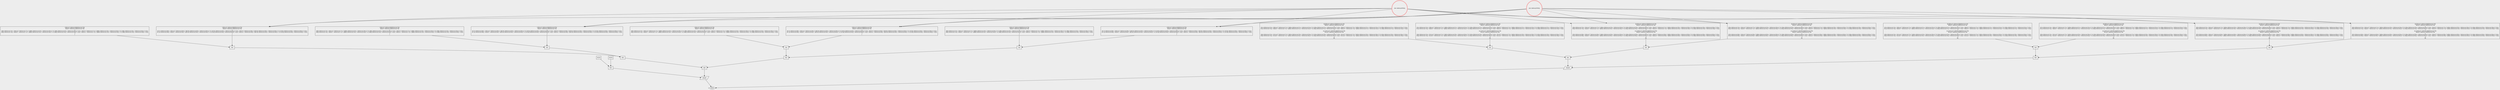 digraph constraint_flow_graph {
  graph [
    charset = "UTF-8",
    bgcolor = "#EDEDED",
    rankdir = TB,
    nodesep = 1.1,
    ranksep = 1.05
  ];

  node [
    shape = record,
    fontname = "Migu 1M",
    fontsize = 12,
  ];

  node1 [shape = diamond, label = "{And}"];
  node2 [shape = parallelogram, label = "{Equal}"];
  node3 [label = "{Add}"];
  node4 [label = "{Mul}"];
  node5 [label = "{Sub}"];
  node6 [label = "{(    $(4)cosT: Address(18)(Reference(118))\n
    $(4)sinT: Address(17)(Reference(118))\n
    \{\n
        $(9)x: Reference(116).x + $(4)cosT * Reference(117).x * (\{$(8)x: (Reference(135).x + Reference(136).x) * 0.5, $(8)y: (Reference(135).y + Reference(136).y) * 0.5\}).x - $(4)sinT * Reference(117).y * (\{$(8)x: (Reference(135).x + Reference(136).x) * 0.5, $(8)y: (Reference(135).y + Reference(136).y) * 0.5\}).y\n
        $(9)y: Reference(116).y + $(4)sinT * Reference(117).x * (\{$(8)x: (Reference(135).x + Reference(136).x) * 0.5, $(8)y: (Reference(135).y + Reference(136).y) * 0.5\}).x + $(4)cosT * Reference(117).y * (\{$(8)x: (Reference(135).x + Reference(136).x) * 0.5, $(8)y: (Reference(135).y + Reference(136).y) * 0.5\}).y\n
    \}\n
)}"];
  node7 [label = "{(    $(5)cosT: Address(18)(Reference(170))\n
    $(5)sinT: Address(17)(Reference(170))\n
    \{\n
        $(11)x: Reference(168).x + $(5)cosT * Reference(169).x * (\{$(10)x: (Reference(183).x + Reference(184).x) * 0.5, $(10)y: (Reference(183).y + Reference(184).y) * 0.5\}).x - $(5)sinT * Reference(169).y * (\{$(10)x: (Reference(183).x + Reference(184).x) * 0.5, $(10)y: (Reference(183).y + Reference(184).y) * 0.5\}).y\n
        $(11)y: Reference(168).y + $(5)sinT * Reference(169).x * (\{$(10)x: (Reference(183).x + Reference(184).x) * 0.5, $(10)y: (Reference(183).y + Reference(184).y) * 0.5\}).x + $(5)cosT * Reference(169).y * (\{$(10)x: (Reference(183).x + Reference(184).x) * 0.5, $(10)y: (Reference(183).y + Reference(184).y) * 0.5\}).y\n
    \}\n
)}"];
  node8 [label = "{Sub}"];
  node9 [label = "{(    $(4)cosT: Address(18)(Reference(118))\n
    $(4)sinT: Address(17)(Reference(118))\n
    \{\n
        $(9)x: Reference(116).x + $(4)cosT * Reference(117).x * (\{$(8)x: (Reference(135).x + Reference(136).x) * 0.5, $(8)y: (Reference(135).y + Reference(136).y) * 0.5\}).x - $(4)sinT * Reference(117).y * (\{$(8)x: (Reference(135).x + Reference(136).x) * 0.5, $(8)y: (Reference(135).y + Reference(136).y) * 0.5\}).y\n
        $(9)y: Reference(116).y + $(4)sinT * Reference(117).x * (\{$(8)x: (Reference(135).x + Reference(136).x) * 0.5, $(8)y: (Reference(135).y + Reference(136).y) * 0.5\}).x + $(4)cosT * Reference(117).y * (\{$(8)x: (Reference(135).x + Reference(136).x) * 0.5, $(8)y: (Reference(135).y + Reference(136).y) * 0.5\}).y\n
    \}\n
)}"];
  node10 [label = "{(    $(5)cosT: Address(18)(Reference(170))\n
    $(5)sinT: Address(17)(Reference(170))\n
    \{\n
        $(11)x: Reference(168).x + $(5)cosT * Reference(169).x * (\{$(10)x: (Reference(183).x + Reference(184).x) * 0.5, $(10)y: (Reference(183).y + Reference(184).y) * 0.5\}).x - $(5)sinT * Reference(169).y * (\{$(10)x: (Reference(183).x + Reference(184).x) * 0.5, $(10)y: (Reference(183).y + Reference(184).y) * 0.5\}).y\n
        $(11)y: Reference(168).y + $(5)sinT * Reference(169).x * (\{$(10)x: (Reference(183).x + Reference(184).x) * 0.5, $(10)y: (Reference(183).y + Reference(184).y) * 0.5\}).x + $(5)cosT * Reference(169).y * (\{$(10)x: (Reference(183).x + Reference(184).x) * 0.5, $(10)y: (Reference(183).y + Reference(184).y) * 0.5\}).y\n
    \}\n
)}"];
  node11 [label = "{Mul}"];
  node12 [label = "{Sub}"];
  node13 [label = "{(    $(4)cosT: Address(18)(Reference(118))\n
    $(4)sinT: Address(17)(Reference(118))\n
    \{\n
        $(9)x: Reference(116).x + $(4)cosT * Reference(117).x * (\{$(8)x: (Reference(135).x + Reference(136).x) * 0.5, $(8)y: (Reference(135).y + Reference(136).y) * 0.5\}).x - $(4)sinT * Reference(117).y * (\{$(8)x: (Reference(135).x + Reference(136).x) * 0.5, $(8)y: (Reference(135).y + Reference(136).y) * 0.5\}).y\n
        $(9)y: Reference(116).y + $(4)sinT * Reference(117).x * (\{$(8)x: (Reference(135).x + Reference(136).x) * 0.5, $(8)y: (Reference(135).y + Reference(136).y) * 0.5\}).x + $(4)cosT * Reference(117).y * (\{$(8)x: (Reference(135).x + Reference(136).x) * 0.5, $(8)y: (Reference(135).y + Reference(136).y) * 0.5\}).y\n
    \}\n
)}"];
  node14 [label = "{(    $(5)cosT: Address(18)(Reference(170))\n
    $(5)sinT: Address(17)(Reference(170))\n
    \{\n
        $(11)x: Reference(168).x + $(5)cosT * Reference(169).x * (\{$(10)x: (Reference(183).x + Reference(184).x) * 0.5, $(10)y: (Reference(183).y + Reference(184).y) * 0.5\}).x - $(5)sinT * Reference(169).y * (\{$(10)x: (Reference(183).x + Reference(184).x) * 0.5, $(10)y: (Reference(183).y + Reference(184).y) * 0.5\}).y\n
        $(11)y: Reference(168).y + $(5)sinT * Reference(169).x * (\{$(10)x: (Reference(183).x + Reference(184).x) * 0.5, $(10)y: (Reference(183).y + Reference(184).y) * 0.5\}).x + $(5)cosT * Reference(169).y * (\{$(10)x: (Reference(183).x + Reference(184).x) * 0.5, $(10)y: (Reference(183).y + Reference(184).y) * 0.5\}).y\n
    \}\n
)}"];
  node15 [label = "{Sub}"];
  node16 [label = "{(    $(4)cosT: Address(18)(Reference(118))\n
    $(4)sinT: Address(17)(Reference(118))\n
    \{\n
        $(9)x: Reference(116).x + $(4)cosT * Reference(117).x * (\{$(8)x: (Reference(135).x + Reference(136).x) * 0.5, $(8)y: (Reference(135).y + Reference(136).y) * 0.5\}).x - $(4)sinT * Reference(117).y * (\{$(8)x: (Reference(135).x + Reference(136).x) * 0.5, $(8)y: (Reference(135).y + Reference(136).y) * 0.5\}).y\n
        $(9)y: Reference(116).y + $(4)sinT * Reference(117).x * (\{$(8)x: (Reference(135).x + Reference(136).x) * 0.5, $(8)y: (Reference(135).y + Reference(136).y) * 0.5\}).x + $(4)cosT * Reference(117).y * (\{$(8)x: (Reference(135).x + Reference(136).x) * 0.5, $(8)y: (Reference(135).y + Reference(136).y) * 0.5\}).y\n
    \}\n
)}"];
  node17 [label = "{(    $(5)cosT: Address(18)(Reference(170))\n
    $(5)sinT: Address(17)(Reference(170))\n
    \{\n
        $(11)x: Reference(168).x + $(5)cosT * Reference(169).x * (\{$(10)x: (Reference(183).x + Reference(184).x) * 0.5, $(10)y: (Reference(183).y + Reference(184).y) * 0.5\}).x - $(5)sinT * Reference(169).y * (\{$(10)x: (Reference(183).x + Reference(184).x) * 0.5, $(10)y: (Reference(183).y + Reference(184).y) * 0.5\}).y\n
        $(11)y: Reference(168).y + $(5)sinT * Reference(169).x * (\{$(10)x: (Reference(183).x + Reference(184).x) * 0.5, $(10)y: (Reference(183).y + Reference(184).y) * 0.5\}).x + $(5)cosT * Reference(169).y * (\{$(10)x: (Reference(183).x + Reference(184).x) * 0.5, $(10)y: (Reference(183).y + Reference(184).y) * 0.5\}).y\n
    \}\n
)}"];
  node18 [label = "{Mul}"];
  node19 [label = "{Int(10)\n
}"];
  node20 [label = "{Int(10)\n
}"];
  node21 [shape = parallelogram, label = "{Equal}"];
  node22 [label = "{Mul}"];
  node23 [label = "{Sub}"];
  node24 [label = "{[(((    $(0)cosT: Address(18)(Reference(118))\n
    $(0)sinT: Address(17)(Reference(118))\n
    \{\n
        $(1)x: Reference(116).x + $(0)cosT * Reference(117).x * (\{$(0)x: (Reference(131).x + Reference(132).x) * 0.5, $(0)y: (Reference(131).y + Reference(132).y) * 0.5\}).x - $(0)sinT * Reference(117).y * (\{$(0)x: (Reference(131).x + Reference(132).x) * 0.5, $(0)y: (Reference(131).y + Reference(132).y) * 0.5\}).y\n
        $(1)y: Reference(116).y + $(0)sinT * Reference(117).x * (\{$(0)x: (Reference(131).x + Reference(132).x) * 0.5, $(0)y: (Reference(131).y + Reference(132).y) * 0.5\}).x + $(0)cosT * Reference(117).y * (\{$(0)x: (Reference(131).x + Reference(132).x) * 0.5, $(0)y: (Reference(131).y + Reference(132).y) * 0.5\}).y\n
    \}\n
))), (((    $(1)cosT: Address(18)(Reference(118))\n
    $(1)sinT: Address(17)(Reference(118))\n
    \{\n
        $(3)x: Reference(116).x + $(1)cosT * Reference(117).x * (\{$(2)x: (Reference(135).x + Reference(136).x) * 0.5, $(2)y: (Reference(135).y + Reference(136).y) * 0.5\}).x - $(1)sinT * Reference(117).y * (\{$(2)x: (Reference(135).x + Reference(136).x) * 0.5, $(2)y: (Reference(135).y + Reference(136).y) * 0.5\}).y\n
        $(3)y: Reference(116).y + $(1)sinT * Reference(117).x * (\{$(2)x: (Reference(135).x + Reference(136).x) * 0.5, $(2)y: (Reference(135).y + Reference(136).y) * 0.5\}).x + $(1)cosT * Reference(117).y * (\{$(2)x: (Reference(135).x + Reference(136).x) * 0.5, $(2)y: (Reference(135).y + Reference(136).y) * 0.5\}).y\n
    \}\n
)))]}"];
  node25 [label = "{[(((    $(0)cosT: Address(18)(Reference(118))\n
    $(0)sinT: Address(17)(Reference(118))\n
    \{\n
        $(1)x: Reference(116).x + $(0)cosT * Reference(117).x * (\{$(0)x: (Reference(131).x + Reference(132).x) * 0.5, $(0)y: (Reference(131).y + Reference(132).y) * 0.5\}).x - $(0)sinT * Reference(117).y * (\{$(0)x: (Reference(131).x + Reference(132).x) * 0.5, $(0)y: (Reference(131).y + Reference(132).y) * 0.5\}).y\n
        $(1)y: Reference(116).y + $(0)sinT * Reference(117).x * (\{$(0)x: (Reference(131).x + Reference(132).x) * 0.5, $(0)y: (Reference(131).y + Reference(132).y) * 0.5\}).x + $(0)cosT * Reference(117).y * (\{$(0)x: (Reference(131).x + Reference(132).x) * 0.5, $(0)y: (Reference(131).y + Reference(132).y) * 0.5\}).y\n
    \}\n
))), (((    $(1)cosT: Address(18)(Reference(118))\n
    $(1)sinT: Address(17)(Reference(118))\n
    \{\n
        $(3)x: Reference(116).x + $(1)cosT * Reference(117).x * (\{$(2)x: (Reference(135).x + Reference(136).x) * 0.5, $(2)y: (Reference(135).y + Reference(136).y) * 0.5\}).x - $(1)sinT * Reference(117).y * (\{$(2)x: (Reference(135).x + Reference(136).x) * 0.5, $(2)y: (Reference(135).y + Reference(136).y) * 0.5\}).y\n
        $(3)y: Reference(116).y + $(1)sinT * Reference(117).x * (\{$(2)x: (Reference(135).x + Reference(136).x) * 0.5, $(2)y: (Reference(135).y + Reference(136).y) * 0.5\}).x + $(1)cosT * Reference(117).y * (\{$(2)x: (Reference(135).x + Reference(136).x) * 0.5, $(2)y: (Reference(135).y + Reference(136).y) * 0.5\}).y\n
    \}\n
)))]}"];
  node26 [label = "{Sub}"];
  node27 [label = "{[(((    $(2)cosT: Address(18)(Reference(118))\n
    $(2)sinT: Address(17)(Reference(118))\n
    \{\n
        $(5)x: Reference(116).x + $(2)cosT * Reference(117).x * (\{$(4)x: (Reference(135).x + Reference(136).x) * 0.5, $(4)y: (Reference(135).y + Reference(136).y) * 0.5\}).x - $(2)sinT * Reference(117).y * (\{$(4)x: (Reference(135).x + Reference(136).x) * 0.5, $(4)y: (Reference(135).y + Reference(136).y) * 0.5\}).y\n
        $(5)y: Reference(116).y + $(2)sinT * Reference(117).x * (\{$(4)x: (Reference(135).x + Reference(136).x) * 0.5, $(4)y: (Reference(135).y + Reference(136).y) * 0.5\}).x + $(2)cosT * Reference(117).y * (\{$(4)x: (Reference(135).x + Reference(136).x) * 0.5, $(4)y: (Reference(135).y + Reference(136).y) * 0.5\}).y\n
    \}\n
))), (((    $(3)cosT: Address(18)(Reference(170))\n
    $(3)sinT: Address(17)(Reference(170))\n
    \{\n
        $(7)x: Reference(168).x + $(3)cosT * Reference(169).x * (\{$(6)x: (Reference(183).x + Reference(184).x) * 0.5, $(6)y: (Reference(183).y + Reference(184).y) * 0.5\}).x - $(3)sinT * Reference(169).y * (\{$(6)x: (Reference(183).x + Reference(184).x) * 0.5, $(6)y: (Reference(183).y + Reference(184).y) * 0.5\}).y\n
        $(7)y: Reference(168).y + $(3)sinT * Reference(169).x * (\{$(6)x: (Reference(183).x + Reference(184).x) * 0.5, $(6)y: (Reference(183).y + Reference(184).y) * 0.5\}).x + $(3)cosT * Reference(169).y * (\{$(6)x: (Reference(183).x + Reference(184).x) * 0.5, $(6)y: (Reference(183).y + Reference(184).y) * 0.5\}).y\n
    \}\n
)))]}"];
  node28 [label = "{[(((    $(2)cosT: Address(18)(Reference(118))\n
    $(2)sinT: Address(17)(Reference(118))\n
    \{\n
        $(5)x: Reference(116).x + $(2)cosT * Reference(117).x * (\{$(4)x: (Reference(135).x + Reference(136).x) * 0.5, $(4)y: (Reference(135).y + Reference(136).y) * 0.5\}).x - $(2)sinT * Reference(117).y * (\{$(4)x: (Reference(135).x + Reference(136).x) * 0.5, $(4)y: (Reference(135).y + Reference(136).y) * 0.5\}).y\n
        $(5)y: Reference(116).y + $(2)sinT * Reference(117).x * (\{$(4)x: (Reference(135).x + Reference(136).x) * 0.5, $(4)y: (Reference(135).y + Reference(136).y) * 0.5\}).x + $(2)cosT * Reference(117).y * (\{$(4)x: (Reference(135).x + Reference(136).x) * 0.5, $(4)y: (Reference(135).y + Reference(136).y) * 0.5\}).y\n
    \}\n
))), (((    $(3)cosT: Address(18)(Reference(170))\n
    $(3)sinT: Address(17)(Reference(170))\n
    \{\n
        $(7)x: Reference(168).x + $(3)cosT * Reference(169).x * (\{$(6)x: (Reference(183).x + Reference(184).x) * 0.5, $(6)y: (Reference(183).y + Reference(184).y) * 0.5\}).x - $(3)sinT * Reference(169).y * (\{$(6)x: (Reference(183).x + Reference(184).x) * 0.5, $(6)y: (Reference(183).y + Reference(184).y) * 0.5\}).y\n
        $(7)y: Reference(168).y + $(3)sinT * Reference(169).x * (\{$(6)x: (Reference(183).x + Reference(184).x) * 0.5, $(6)y: (Reference(183).y + Reference(184).y) * 0.5\}).x + $(3)cosT * Reference(169).y * (\{$(6)x: (Reference(183).x + Reference(184).x) * 0.5, $(6)y: (Reference(183).y + Reference(184).y) * 0.5\}).y\n
    \}\n
)))]}"];
  node29 [label = "{Mul}"];
  node30 [label = "{Sub}"];
  node31 [label = "{[(((    $(0)cosT: Address(18)(Reference(118))\n
    $(0)sinT: Address(17)(Reference(118))\n
    \{\n
        $(1)x: Reference(116).x + $(0)cosT * Reference(117).x * (\{$(0)x: (Reference(131).x + Reference(132).x) * 0.5, $(0)y: (Reference(131).y + Reference(132).y) * 0.5\}).x - $(0)sinT * Reference(117).y * (\{$(0)x: (Reference(131).x + Reference(132).x) * 0.5, $(0)y: (Reference(131).y + Reference(132).y) * 0.5\}).y\n
        $(1)y: Reference(116).y + $(0)sinT * Reference(117).x * (\{$(0)x: (Reference(131).x + Reference(132).x) * 0.5, $(0)y: (Reference(131).y + Reference(132).y) * 0.5\}).x + $(0)cosT * Reference(117).y * (\{$(0)x: (Reference(131).x + Reference(132).x) * 0.5, $(0)y: (Reference(131).y + Reference(132).y) * 0.5\}).y\n
    \}\n
))), (((    $(1)cosT: Address(18)(Reference(118))\n
    $(1)sinT: Address(17)(Reference(118))\n
    \{\n
        $(3)x: Reference(116).x + $(1)cosT * Reference(117).x * (\{$(2)x: (Reference(135).x + Reference(136).x) * 0.5, $(2)y: (Reference(135).y + Reference(136).y) * 0.5\}).x - $(1)sinT * Reference(117).y * (\{$(2)x: (Reference(135).x + Reference(136).x) * 0.5, $(2)y: (Reference(135).y + Reference(136).y) * 0.5\}).y\n
        $(3)y: Reference(116).y + $(1)sinT * Reference(117).x * (\{$(2)x: (Reference(135).x + Reference(136).x) * 0.5, $(2)y: (Reference(135).y + Reference(136).y) * 0.5\}).x + $(1)cosT * Reference(117).y * (\{$(2)x: (Reference(135).x + Reference(136).x) * 0.5, $(2)y: (Reference(135).y + Reference(136).y) * 0.5\}).y\n
    \}\n
)))]}"];
  node32 [label = "{[(((    $(0)cosT: Address(18)(Reference(118))\n
    $(0)sinT: Address(17)(Reference(118))\n
    \{\n
        $(1)x: Reference(116).x + $(0)cosT * Reference(117).x * (\{$(0)x: (Reference(131).x + Reference(132).x) * 0.5, $(0)y: (Reference(131).y + Reference(132).y) * 0.5\}).x - $(0)sinT * Reference(117).y * (\{$(0)x: (Reference(131).x + Reference(132).x) * 0.5, $(0)y: (Reference(131).y + Reference(132).y) * 0.5\}).y\n
        $(1)y: Reference(116).y + $(0)sinT * Reference(117).x * (\{$(0)x: (Reference(131).x + Reference(132).x) * 0.5, $(0)y: (Reference(131).y + Reference(132).y) * 0.5\}).x + $(0)cosT * Reference(117).y * (\{$(0)x: (Reference(131).x + Reference(132).x) * 0.5, $(0)y: (Reference(131).y + Reference(132).y) * 0.5\}).y\n
    \}\n
))), (((    $(1)cosT: Address(18)(Reference(118))\n
    $(1)sinT: Address(17)(Reference(118))\n
    \{\n
        $(3)x: Reference(116).x + $(1)cosT * Reference(117).x * (\{$(2)x: (Reference(135).x + Reference(136).x) * 0.5, $(2)y: (Reference(135).y + Reference(136).y) * 0.5\}).x - $(1)sinT * Reference(117).y * (\{$(2)x: (Reference(135).x + Reference(136).x) * 0.5, $(2)y: (Reference(135).y + Reference(136).y) * 0.5\}).y\n
        $(3)y: Reference(116).y + $(1)sinT * Reference(117).x * (\{$(2)x: (Reference(135).x + Reference(136).x) * 0.5, $(2)y: (Reference(135).y + Reference(136).y) * 0.5\}).x + $(1)cosT * Reference(117).y * (\{$(2)x: (Reference(135).x + Reference(136).x) * 0.5, $(2)y: (Reference(135).y + Reference(136).y) * 0.5\}).y\n
    \}\n
)))]}"];
  node33 [label = "{Sub}"];
  node34 [label = "{[(((    $(2)cosT: Address(18)(Reference(118))\n
    $(2)sinT: Address(17)(Reference(118))\n
    \{\n
        $(5)x: Reference(116).x + $(2)cosT * Reference(117).x * (\{$(4)x: (Reference(135).x + Reference(136).x) * 0.5, $(4)y: (Reference(135).y + Reference(136).y) * 0.5\}).x - $(2)sinT * Reference(117).y * (\{$(4)x: (Reference(135).x + Reference(136).x) * 0.5, $(4)y: (Reference(135).y + Reference(136).y) * 0.5\}).y\n
        $(5)y: Reference(116).y + $(2)sinT * Reference(117).x * (\{$(4)x: (Reference(135).x + Reference(136).x) * 0.5, $(4)y: (Reference(135).y + Reference(136).y) * 0.5\}).x + $(2)cosT * Reference(117).y * (\{$(4)x: (Reference(135).x + Reference(136).x) * 0.5, $(4)y: (Reference(135).y + Reference(136).y) * 0.5\}).y\n
    \}\n
))), (((    $(3)cosT: Address(18)(Reference(170))\n
    $(3)sinT: Address(17)(Reference(170))\n
    \{\n
        $(7)x: Reference(168).x + $(3)cosT * Reference(169).x * (\{$(6)x: (Reference(183).x + Reference(184).x) * 0.5, $(6)y: (Reference(183).y + Reference(184).y) * 0.5\}).x - $(3)sinT * Reference(169).y * (\{$(6)x: (Reference(183).x + Reference(184).x) * 0.5, $(6)y: (Reference(183).y + Reference(184).y) * 0.5\}).y\n
        $(7)y: Reference(168).y + $(3)sinT * Reference(169).x * (\{$(6)x: (Reference(183).x + Reference(184).x) * 0.5, $(6)y: (Reference(183).y + Reference(184).y) * 0.5\}).x + $(3)cosT * Reference(169).y * (\{$(6)x: (Reference(183).x + Reference(184).x) * 0.5, $(6)y: (Reference(183).y + Reference(184).y) * 0.5\}).y\n
    \}\n
)))]}"];
  node35 [label = "{[(((    $(2)cosT: Address(18)(Reference(118))\n
    $(2)sinT: Address(17)(Reference(118))\n
    \{\n
        $(5)x: Reference(116).x + $(2)cosT * Reference(117).x * (\{$(4)x: (Reference(135).x + Reference(136).x) * 0.5, $(4)y: (Reference(135).y + Reference(136).y) * 0.5\}).x - $(2)sinT * Reference(117).y * (\{$(4)x: (Reference(135).x + Reference(136).x) * 0.5, $(4)y: (Reference(135).y + Reference(136).y) * 0.5\}).y\n
        $(5)y: Reference(116).y + $(2)sinT * Reference(117).x * (\{$(4)x: (Reference(135).x + Reference(136).x) * 0.5, $(4)y: (Reference(135).y + Reference(136).y) * 0.5\}).x + $(2)cosT * Reference(117).y * (\{$(4)x: (Reference(135).x + Reference(136).x) * 0.5, $(4)y: (Reference(135).y + Reference(136).y) * 0.5\}).y\n
    \}\n
))), (((    $(3)cosT: Address(18)(Reference(170))\n
    $(3)sinT: Address(17)(Reference(170))\n
    \{\n
        $(7)x: Reference(168).x + $(3)cosT * Reference(169).x * (\{$(6)x: (Reference(183).x + Reference(184).x) * 0.5, $(6)y: (Reference(183).y + Reference(184).y) * 0.5\}).x - $(3)sinT * Reference(169).y * (\{$(6)x: (Reference(183).x + Reference(184).x) * 0.5, $(6)y: (Reference(183).y + Reference(184).y) * 0.5\}).y\n
        $(7)y: Reference(168).y + $(3)sinT * Reference(169).x * (\{$(6)x: (Reference(183).x + Reference(184).x) * 0.5, $(6)y: (Reference(183).y + Reference(184).y) * 0.5\}).x + $(3)cosT * Reference(169).y * (\{$(6)x: (Reference(183).x + Reference(184).x) * 0.5, $(6)y: (Reference(183).y + Reference(184).y) * 0.5\}).y\n
    \}\n
)))]}"];
  node36 [shape = doublecircle, color = "#FF0000", label = "{Var: Address(67832)}"];
  node37 [shape = doublecircle, color = "#FF0000", label = "{Var: Address(67833)}"];

  node2 -> node1;
  node3 -> node2;
  node4 -> node3;
  node5 -> node4;
  node6 -> node5;
  node7 -> node5;
  node8 -> node4;
  node9 -> node8;
  node10 -> node8;
  node11 -> node3;
  node12 -> node11;
  node13 -> node12;
  node14 -> node12;
  node15 -> node11;
  node16 -> node15;
  node17 -> node15;
  node18 -> node2;
  node19 -> node18;
  node20 -> node18;
  node21 -> node1;
  node22 -> node21;
  node23 -> node22;
  node24 -> node23;
  node25 -> node23;
  node26 -> node22;
  node27 -> node26;
  node28 -> node26;
  node29 -> node21;
  node30 -> node29;
  node31 -> node30;
  node32 -> node30;
  node33 -> node29;
  node34 -> node33;
  node35 -> node33;
  node36 -> node7;
  node36 -> node34;
  node36 -> node10;
  node36 -> node14;
  node36 -> node17;
  node36 -> node35;
  node36 -> node27;
  node36 -> node28;
  node37 -> node7;
  node37 -> node34;
  node37 -> node10;
  node37 -> node14;
  node37 -> node17;
  node37 -> node35;
  node37 -> node27;
  node37 -> node28;
}
